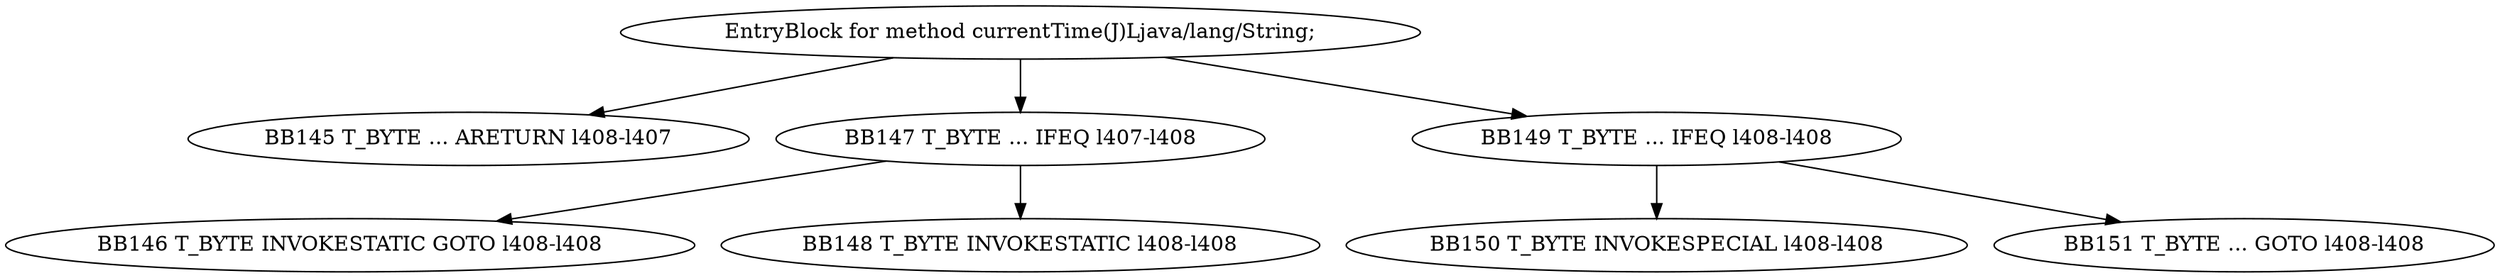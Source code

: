 digraph G {
  1 [ label="BB145 T_BYTE ... ARETURN l408-l407" ];
  2 [ label="BB146 T_BYTE INVOKESTATIC GOTO l408-l408" ];
  3 [ label="BB147 T_BYTE ... IFEQ l407-l408" ];
  4 [ label="BB148 T_BYTE INVOKESTATIC l408-l408" ];
  5 [ label="BB149 T_BYTE ... IFEQ l408-l408" ];
  6 [ label="BB150 T_BYTE INVOKESPECIAL l408-l408" ];
  7 [ label="BB151 T_BYTE ... GOTO l408-l408" ];
  8 [ label="EntryBlock for method currentTime(J)Ljava/lang/String;" ];
  8 -> 1 [ label="" ];
  3 -> 2 [ label="" ];
  8 -> 3 [ label="" ];
  3 -> 4 [ label="" ];
  8 -> 5 [ label="" ];
  5 -> 6 [ label="" ];
  5 -> 7 [ label="" ];
}
